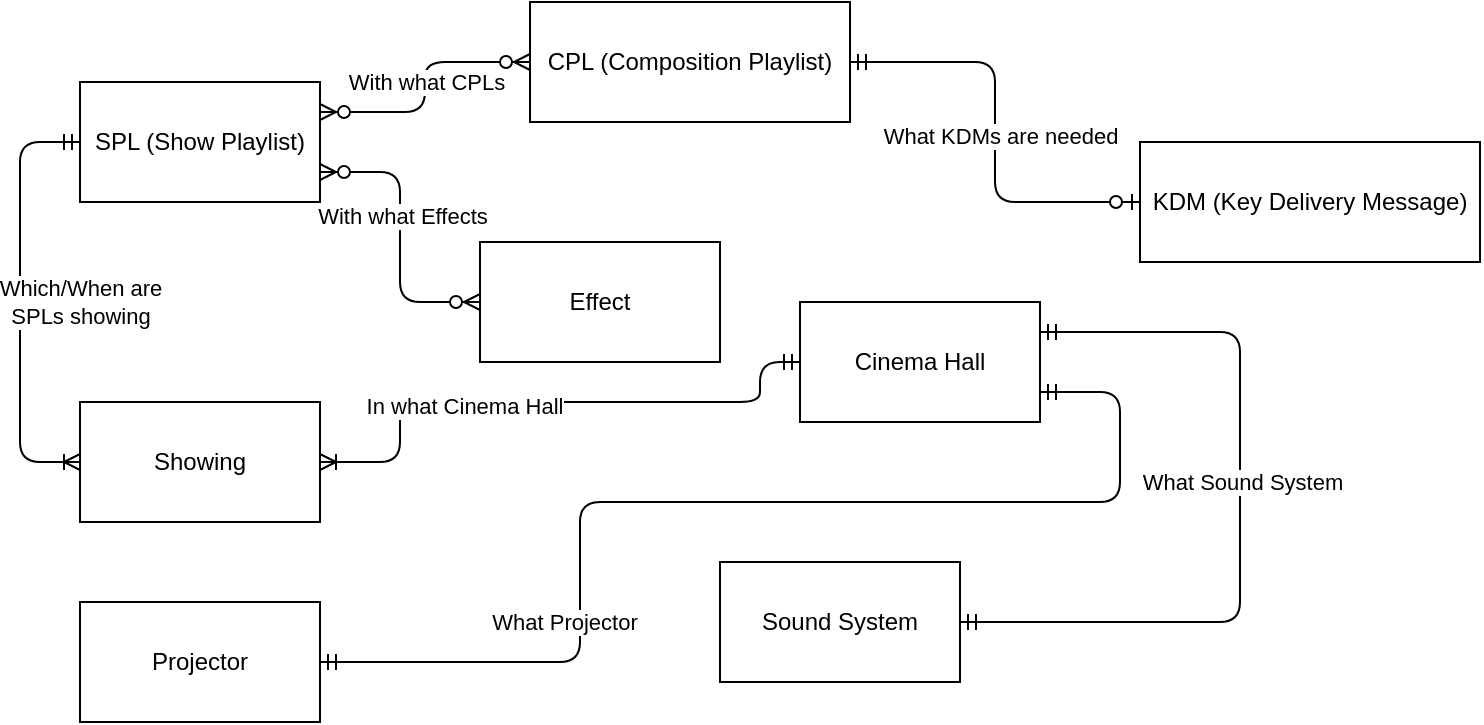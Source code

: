 <mxfile>
    <diagram id="R2lEEEUBdFMjLlhIrx00" name="Page-1">
        <mxGraphModel dx="1177" dy="942" grid="1" gridSize="10" guides="1" tooltips="1" connect="1" arrows="1" fold="1" page="1" pageScale="1" pageWidth="850" pageHeight="1100" math="0" shadow="0" extFonts="Permanent Marker^https://fonts.googleapis.com/css?family=Permanent+Marker">
            <root>
                <mxCell id="0"/>
                <mxCell id="1" parent="0"/>
                <mxCell id="2" value="SPL (Show Playlist)" style="rounded=0;whiteSpace=wrap;html=1;" vertex="1" parent="1">
                    <mxGeometry x="110" y="110" width="120" height="60" as="geometry"/>
                </mxCell>
                <mxCell id="3" value="CPL (Composition Playlist)" style="rounded=0;whiteSpace=wrap;html=1;" vertex="1" parent="1">
                    <mxGeometry x="335" y="70" width="160" height="60" as="geometry"/>
                </mxCell>
                <mxCell id="4" value="Cinema Hall" style="rounded=0;whiteSpace=wrap;html=1;" vertex="1" parent="1">
                    <mxGeometry x="470" y="220" width="120" height="60" as="geometry"/>
                </mxCell>
                <mxCell id="5" value="Effect" style="rounded=0;whiteSpace=wrap;html=1;" vertex="1" parent="1">
                    <mxGeometry x="310" y="190" width="120" height="60" as="geometry"/>
                </mxCell>
                <mxCell id="6" value="Projector" style="rounded=0;whiteSpace=wrap;html=1;" vertex="1" parent="1">
                    <mxGeometry x="110" y="370" width="120" height="60" as="geometry"/>
                </mxCell>
                <mxCell id="7" value="Showing" style="rounded=0;whiteSpace=wrap;html=1;" vertex="1" parent="1">
                    <mxGeometry x="110" y="270" width="120" height="60" as="geometry"/>
                </mxCell>
                <mxCell id="8" value="Sound System" style="rounded=0;whiteSpace=wrap;html=1;" vertex="1" parent="1">
                    <mxGeometry x="430" y="350" width="120" height="60" as="geometry"/>
                </mxCell>
                <mxCell id="9" value="KDM (Key Delivery Message)" style="rounded=0;whiteSpace=wrap;html=1;" vertex="1" parent="1">
                    <mxGeometry x="640" y="140" width="170" height="60" as="geometry"/>
                </mxCell>
                <mxCell id="10" value="" style="edgeStyle=orthogonalEdgeStyle;fontSize=12;html=1;endArrow=ERzeroToMany;endFill=1;startArrow=ERzeroToMany;exitX=1;exitY=0.25;exitDx=0;exitDy=0;entryX=0;entryY=0.5;entryDx=0;entryDy=0;" edge="1" parent="1" source="2" target="3">
                    <mxGeometry width="100" height="100" relative="1" as="geometry">
                        <mxPoint x="230" y="320" as="sourcePoint"/>
                        <mxPoint x="330" y="220" as="targetPoint"/>
                    </mxGeometry>
                </mxCell>
                <mxCell id="24" value="With what CPLs" style="edgeLabel;html=1;align=center;verticalAlign=middle;resizable=0;points=[];" vertex="1" connectable="0" parent="10">
                    <mxGeometry x="-0.174" relative="1" as="geometry">
                        <mxPoint y="-14.17" as="offset"/>
                    </mxGeometry>
                </mxCell>
                <mxCell id="12" value="" style="edgeStyle=orthogonalEdgeStyle;fontSize=12;html=1;endArrow=ERzeroToMany;endFill=1;startArrow=ERzeroToMany;exitX=1;exitY=0.75;exitDx=0;exitDy=0;entryX=0;entryY=0.5;entryDx=0;entryDy=0;" edge="1" parent="1" source="2" target="5">
                    <mxGeometry width="100" height="100" relative="1" as="geometry">
                        <mxPoint x="120" y="460" as="sourcePoint"/>
                        <mxPoint x="220" y="360" as="targetPoint"/>
                    </mxGeometry>
                </mxCell>
                <mxCell id="23" value="With what Effects" style="edgeLabel;html=1;align=center;verticalAlign=middle;resizable=0;points=[];" vertex="1" connectable="0" parent="12">
                    <mxGeometry x="-0.15" y="1" relative="1" as="geometry">
                        <mxPoint as="offset"/>
                    </mxGeometry>
                </mxCell>
                <mxCell id="15" value="" style="edgeStyle=orthogonalEdgeStyle;fontSize=12;html=1;endArrow=ERzeroToOne;startArrow=ERmandOne;exitX=1;exitY=0.5;exitDx=0;exitDy=0;entryX=0;entryY=0.5;entryDx=0;entryDy=0;" edge="1" parent="1" source="3" target="9">
                    <mxGeometry width="100" height="100" relative="1" as="geometry">
                        <mxPoint x="480" y="280" as="sourcePoint"/>
                        <mxPoint x="580" y="180" as="targetPoint"/>
                    </mxGeometry>
                </mxCell>
                <mxCell id="25" value="What KDMs are needed" style="edgeLabel;html=1;align=center;verticalAlign=middle;resizable=0;points=[];" vertex="1" connectable="0" parent="15">
                    <mxGeometry x="-0.156" y="1" relative="1" as="geometry">
                        <mxPoint x="1.5" y="18.33" as="offset"/>
                    </mxGeometry>
                </mxCell>
                <mxCell id="16" value="" style="edgeStyle=orthogonalEdgeStyle;fontSize=12;html=1;endArrow=ERoneToMany;startArrow=ERmandOne;exitX=0;exitY=0.5;exitDx=0;exitDy=0;entryX=0;entryY=0.5;entryDx=0;entryDy=0;" edge="1" parent="1" source="2" target="7">
                    <mxGeometry width="100" height="100" relative="1" as="geometry">
                        <mxPoint x="150" y="510" as="sourcePoint"/>
                        <mxPoint x="260" y="430" as="targetPoint"/>
                        <Array as="points">
                            <mxPoint x="80" y="140"/>
                            <mxPoint x="80" y="300"/>
                        </Array>
                    </mxGeometry>
                </mxCell>
                <mxCell id="26" value="Which/When are&lt;br&gt;SPLs showing" style="edgeLabel;html=1;align=center;verticalAlign=middle;resizable=0;points=[];" vertex="1" connectable="0" parent="16">
                    <mxGeometry x="-0.084" y="1" relative="1" as="geometry">
                        <mxPoint x="29" y="9.17" as="offset"/>
                    </mxGeometry>
                </mxCell>
                <mxCell id="17" value="" style="edgeStyle=orthogonalEdgeStyle;fontSize=12;html=1;endArrow=ERoneToMany;startArrow=ERmandOne;exitX=0;exitY=0.5;exitDx=0;exitDy=0;entryX=1;entryY=0.5;entryDx=0;entryDy=0;" edge="1" parent="1" source="4" target="7">
                    <mxGeometry width="100" height="100" relative="1" as="geometry">
                        <mxPoint x="190" y="470" as="sourcePoint"/>
                        <mxPoint x="290" y="370" as="targetPoint"/>
                        <Array as="points">
                            <mxPoint x="450" y="250"/>
                            <mxPoint x="450" y="270"/>
                            <mxPoint x="270" y="270"/>
                            <mxPoint x="270" y="300"/>
                        </Array>
                    </mxGeometry>
                </mxCell>
                <mxCell id="22" value="In what Cinema Hall" style="edgeLabel;html=1;align=center;verticalAlign=middle;resizable=0;points=[];" vertex="1" connectable="0" parent="17">
                    <mxGeometry x="0.298" y="2" relative="1" as="geometry">
                        <mxPoint as="offset"/>
                    </mxGeometry>
                </mxCell>
                <mxCell id="18" value="" style="edgeStyle=orthogonalEdgeStyle;fontSize=12;html=1;endArrow=ERmandOne;startArrow=ERmandOne;exitX=1;exitY=0.5;exitDx=0;exitDy=0;entryX=1;entryY=0.25;entryDx=0;entryDy=0;" edge="1" parent="1" source="8" target="4">
                    <mxGeometry width="100" height="100" relative="1" as="geometry">
                        <mxPoint x="580" y="372.5" as="sourcePoint"/>
                        <mxPoint x="620" y="227.5" as="targetPoint"/>
                        <Array as="points">
                            <mxPoint x="690" y="380"/>
                            <mxPoint x="690" y="235"/>
                        </Array>
                    </mxGeometry>
                </mxCell>
                <mxCell id="21" value="What Sound System" style="edgeLabel;html=1;align=center;verticalAlign=middle;resizable=0;points=[];" vertex="1" connectable="0" parent="18">
                    <mxGeometry x="-0.4" relative="1" as="geometry">
                        <mxPoint x="24.83" y="-70" as="offset"/>
                    </mxGeometry>
                </mxCell>
                <mxCell id="19" value="" style="edgeStyle=orthogonalEdgeStyle;fontSize=12;html=1;endArrow=ERmandOne;startArrow=ERmandOne;entryX=1;entryY=0.5;entryDx=0;entryDy=0;exitX=1;exitY=0.75;exitDx=0;exitDy=0;" edge="1" parent="1" source="4" target="6">
                    <mxGeometry width="100" height="100" relative="1" as="geometry">
                        <mxPoint x="100" y="460" as="sourcePoint"/>
                        <mxPoint x="200" y="360" as="targetPoint"/>
                        <Array as="points">
                            <mxPoint x="630" y="265"/>
                            <mxPoint x="630" y="320"/>
                            <mxPoint x="360" y="320"/>
                            <mxPoint x="360" y="400"/>
                        </Array>
                    </mxGeometry>
                </mxCell>
                <mxCell id="20" value="What Projector" style="edgeLabel;html=1;align=center;verticalAlign=middle;resizable=0;points=[];" vertex="1" connectable="0" parent="19">
                    <mxGeometry x="0.368" y="-1" relative="1" as="geometry">
                        <mxPoint x="-6.94" y="30.94" as="offset"/>
                    </mxGeometry>
                </mxCell>
            </root>
        </mxGraphModel>
    </diagram>
</mxfile>